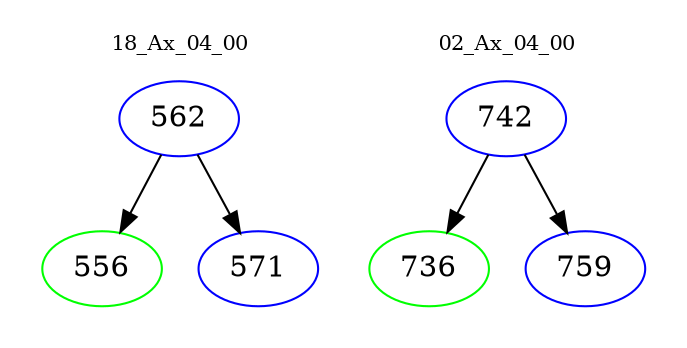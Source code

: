 digraph{
subgraph cluster_0 {
color = white
label = "18_Ax_04_00";
fontsize=10;
T0_562 [label="562", color="blue"]
T0_562 -> T0_556 [color="black"]
T0_556 [label="556", color="green"]
T0_562 -> T0_571 [color="black"]
T0_571 [label="571", color="blue"]
}
subgraph cluster_1 {
color = white
label = "02_Ax_04_00";
fontsize=10;
T1_742 [label="742", color="blue"]
T1_742 -> T1_736 [color="black"]
T1_736 [label="736", color="green"]
T1_742 -> T1_759 [color="black"]
T1_759 [label="759", color="blue"]
}
}
